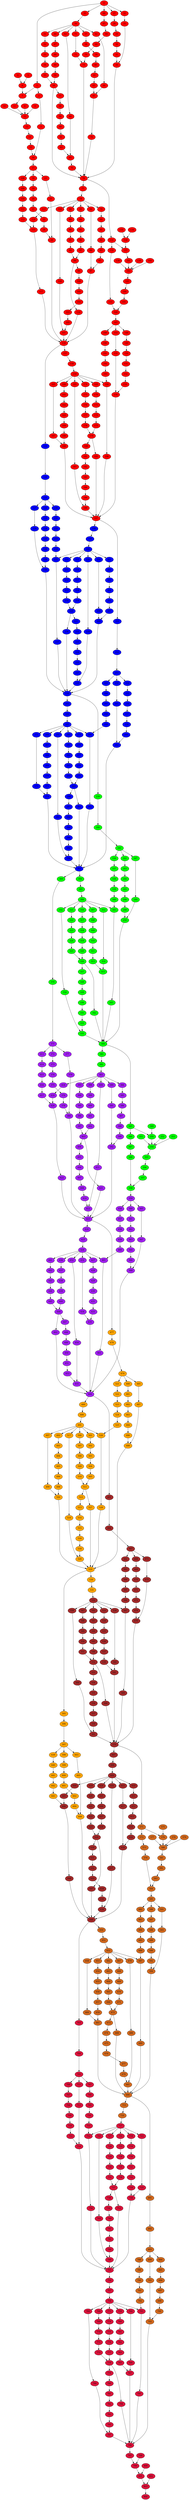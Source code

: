 digraph G {
0 [style=filled, fillcolor=red, weight=24];
1 [style=filled, fillcolor=red, weight=4];
2 [style=filled, fillcolor=red, weight=2];
3 [style=filled, fillcolor=red, weight=6];
4 [style=filled, fillcolor=red, weight=0];
5 [style=filled, fillcolor=red, weight=0];
6 [style=filled, fillcolor=red, weight=0];
7 [style=filled, fillcolor=red, weight=7];
8 [style=filled, fillcolor=red, weight=0];
9 [style=filled, fillcolor=red, weight=0];
10 [style=filled, fillcolor=red, weight=0];
11 [style=filled, fillcolor=red, weight=24];
12 [style=filled, fillcolor=red, weight=7];
13 [style=filled, fillcolor=red, weight=7];
14 [style=filled, fillcolor=red, weight=2];
15 [style=filled, fillcolor=red, weight=6];
16 [style=filled, fillcolor=red, weight=3];
17 [style=filled, fillcolor=red, weight=1];
18 [style=filled, fillcolor=red, weight=1];
19 [style=filled, fillcolor=red, weight=2];
20 [style=filled, fillcolor=red, weight=2];
21 [style=filled, fillcolor=red, weight=2];
22 [style=filled, fillcolor=red, weight=2];
23 [style=filled, fillcolor=red, weight=1];
24 [style=filled, fillcolor=red, weight=1];
25 [style=filled, fillcolor=red, weight=1];
26 [style=filled, fillcolor=red, weight=0];
27 [style=filled, fillcolor=red, weight=4];
28 [style=filled, fillcolor=red, weight=9];
29 [style=filled, fillcolor=red, weight=6];
30 [style=filled, fillcolor=red, weight=4];
31 [style=filled, fillcolor=red, weight=3];
32 [style=filled, fillcolor=red, weight=5];
33 [style=filled, fillcolor=red, weight=6];
34 [style=filled, fillcolor=red, weight=1];
35 [style=filled, fillcolor=red, weight=4];
36 [style=filled, fillcolor=red, weight=24];
37 [style=filled, fillcolor=red, weight=2];
38 [style=filled, fillcolor=red, weight=10];
39 [style=filled, fillcolor=red, weight=3];
40 [style=filled, fillcolor=red, weight=8];
41 [style=filled, fillcolor=red, weight=3];
42 [style=filled, fillcolor=red, weight=3];
43 [style=filled, fillcolor=red, weight=3];
44 [style=filled, fillcolor=red, weight=3];
45 [style=filled, fillcolor=red, weight=0];
46 [style=filled, fillcolor=red, weight=2];
47 [style=filled, fillcolor=red, weight=5];
48 [style=filled, fillcolor=red, weight=3];
49 [style=filled, fillcolor=red, weight=4];
50 [style=filled, fillcolor=red, weight=3];
51 [style=filled, fillcolor=red, weight=2];
52 [style=filled, fillcolor=red, weight=3];
53 [style=filled, fillcolor=red, weight=3];
54 [style=filled, fillcolor=red, weight=1];
55 [style=filled, fillcolor=red, weight=3];
56 [style=filled, fillcolor=red, weight=1];
57 [style=filled, fillcolor=red, weight=0];
58 [style=filled, fillcolor=red, weight=1];
59 [style=filled, fillcolor=red, weight=3];
60 [style=filled, fillcolor=red, weight=1];
61 [style=filled, fillcolor=red, weight=3];
62 [style=filled, fillcolor=red, weight=3];
63 [style=filled, fillcolor=red, weight=3];
64 [style=filled, fillcolor=red, weight=3];
65 [style=filled, fillcolor=red, weight=0];
66 [style=filled, fillcolor=red, weight=4];
67 [style=filled, fillcolor=red, weight=5];
68 [style=filled, fillcolor=red, weight=6];
69 [style=filled, fillcolor=red, weight=1];
70 [style=filled, fillcolor=red, weight=3];
71 [style=filled, fillcolor=red, weight=2];
72 [style=filled, fillcolor=red, weight=6];
73 [style=filled, fillcolor=red, weight=1];
74 [style=filled, fillcolor=red, weight=1];
75 [style=filled, fillcolor=red, weight=1];
76 [style=filled, fillcolor=red, weight=9];
77 [style=filled, fillcolor=red, weight=3];
78 [style=filled, fillcolor=red, weight=29];
79 [style=filled, fillcolor=red, weight=1];
80 [style=filled, fillcolor=red, weight=5];
81 [style=filled, fillcolor=red, weight=2];
82 [style=filled, fillcolor=red, weight=4];
83 [style=filled, fillcolor=red, weight=2];
84 [style=filled, fillcolor=red, weight=1];
85 [style=filled, fillcolor=red, weight=1];
86 [style=filled, fillcolor=red, weight=1];
87 [style=filled, fillcolor=red, weight=0];
88 [style=filled, fillcolor=red, weight=1];
89 [style=filled, fillcolor=red, weight=2];
90 [style=filled, fillcolor=red, weight=2];
91 [style=filled, fillcolor=red, weight=2];
92 [style=filled, fillcolor=red, weight=2];
93 [style=filled, fillcolor=red, weight=1];
94 [style=filled, fillcolor=red, weight=1];
95 [style=filled, fillcolor=red, weight=2];
96 [style=filled, fillcolor=red, weight=0];
97 [style=filled, fillcolor=red, weight=2];
98 [style=filled, fillcolor=red, weight=0];
99 [style=filled, fillcolor=red, weight=0];
100 [style=filled, fillcolor=red, weight=0];
101 [style=filled, fillcolor=red, weight=2];
102 [style=filled, fillcolor=red, weight=0];
103 [style=filled, fillcolor=red, weight=2];
104 [style=filled, fillcolor=red, weight=1];
105 [style=filled, fillcolor=red, weight=1];
106 [style=filled, fillcolor=red, weight=1];
107 [style=filled, fillcolor=red, weight=0];
108 [style=filled, fillcolor=red, weight=1];
109 [style=filled, fillcolor=red, weight=1];
110 [style=filled, fillcolor=red, weight=2];
111 [style=filled, fillcolor=red, weight=0];
112 [style=filled, fillcolor=red, weight=2];
113 [style=filled, fillcolor=red, weight=1];
114 [style=filled, fillcolor=red, weight=4];
115 [style=filled, fillcolor=red, weight=0];
116 [style=filled, fillcolor=red, weight=1];
117 [style=filled, fillcolor=red, weight=1];
118 [style=filled, fillcolor=red, weight=2];
119 [style=filled, fillcolor=blue, weight=1];
120 [style=filled, fillcolor=blue, weight=3];
121 [style=filled, fillcolor=blue, weight=31];
122 [style=filled, fillcolor=blue, weight=0];
123 [style=filled, fillcolor=blue, weight=4];
124 [style=filled, fillcolor=blue, weight=11];
125 [style=filled, fillcolor=blue, weight=4];
126 [style=filled, fillcolor=blue, weight=11];
127 [style=filled, fillcolor=blue, weight=2];
128 [style=filled, fillcolor=blue, weight=3];
129 [style=filled, fillcolor=blue, weight=2];
130 [style=filled, fillcolor=blue, weight=1];
131 [style=filled, fillcolor=red, weight=3];
132 [style=filled, fillcolor=red, weight=1];
133 [style=filled, fillcolor=red, weight=7];
134 [style=filled, fillcolor=red, weight=0];
135 [style=filled, fillcolor=red, weight=0];
136 [style=filled, fillcolor=red, weight=0];
137 [style=filled, fillcolor=red, weight=5];
138 [style=filled, fillcolor=red, weight=0];
139 [style=filled, fillcolor=red, weight=0];
140 [style=filled, fillcolor=red, weight=0];
141 [style=filled, fillcolor=red, weight=18];
142 [style=filled, fillcolor=red, weight=5];
143 [style=filled, fillcolor=red, weight=6];
144 [style=filled, fillcolor=red, weight=1];
145 [style=filled, fillcolor=red, weight=7];
146 [style=filled, fillcolor=red, weight=0];
147 [style=filled, fillcolor=red, weight=0];
148 [style=filled, fillcolor=red, weight=0];
149 [style=filled, fillcolor=red, weight=4];
150 [style=filled, fillcolor=red, weight=11];
151 [style=filled, fillcolor=red, weight=4];
152 [style=filled, fillcolor=red, weight=11];
153 [style=filled, fillcolor=red, weight=2];
154 [style=filled, fillcolor=red, weight=3];
155 [style=filled, fillcolor=red, weight=2];
156 [style=filled, fillcolor=red, weight=0];
157 [style=filled, fillcolor=red, weight=1];
158 [style=filled, fillcolor=red, weight=3];
159 [style=filled, fillcolor=red, weight=31];
160 [style=filled, fillcolor=red, weight=0];
161 [style=filled, fillcolor=red, weight=8];
162 [style=filled, fillcolor=red, weight=11];
163 [style=filled, fillcolor=red, weight=8];
164 [style=filled, fillcolor=red, weight=11];
165 [style=filled, fillcolor=red, weight=2];
166 [style=filled, fillcolor=red, weight=3];
167 [style=filled, fillcolor=red, weight=2];
168 [style=filled, fillcolor=red, weight=0];
169 [style=filled, fillcolor=red, weight=0];
170 [style=filled, fillcolor=red, weight=4];
171 [style=filled, fillcolor=red, weight=11];
172 [style=filled, fillcolor=red, weight=4];
173 [style=filled, fillcolor=red, weight=11];
174 [style=filled, fillcolor=red, weight=0];
175 [style=filled, fillcolor=red, weight=1];
176 [style=filled, fillcolor=red, weight=11];
177 [style=filled, fillcolor=red, weight=1];
178 [style=filled, fillcolor=red, weight=11];
179 [style=filled, fillcolor=red, weight=1];
180 [style=filled, fillcolor=red, weight=0];
181 [style=filled, fillcolor=red, weight=1];
182 [style=filled, fillcolor=red, weight=11];
183 [style=filled, fillcolor=red, weight=1];
184 [style=filled, fillcolor=red, weight=11];
185 [style=filled, fillcolor=red, weight=2];
186 [style=filled, fillcolor=red, weight=3];
187 [style=filled, fillcolor=red, weight=2];
188 [style=filled, fillcolor=red, weight=1];
189 [style=filled, fillcolor=red, weight=0];
190 [style=filled, fillcolor=red, weight=1];
191 [style=filled, fillcolor=red, weight=11];
192 [style=filled, fillcolor=red, weight=1];
193 [style=filled, fillcolor=red, weight=11];
194 [style=filled, fillcolor=red, weight=1];
195 [style=filled, fillcolor=red, weight=3];
196 [style=filled, fillcolor=red, weight=3];
197 [style=filled, fillcolor=red, weight=4];
198 [style=filled, fillcolor=blue, weight=3];
199 [style=filled, fillcolor=blue, weight=6];
200 [style=filled, fillcolor=blue, weight=61];
201 [style=filled, fillcolor=blue, weight=0];
202 [style=filled, fillcolor=blue, weight=8];
203 [style=filled, fillcolor=blue, weight=11];
204 [style=filled, fillcolor=blue, weight=8];
205 [style=filled, fillcolor=blue, weight=11];
206 [style=filled, fillcolor=blue, weight=2];
207 [style=filled, fillcolor=blue, weight=3];
208 [style=filled, fillcolor=blue, weight=2];
209 [style=filled, fillcolor=blue, weight=1];
210 [style=filled, fillcolor=blue, weight=0];
211 [style=filled, fillcolor=blue, weight=4];
212 [style=filled, fillcolor=blue, weight=11];
213 [style=filled, fillcolor=blue, weight=4];
214 [style=filled, fillcolor=blue, weight=11];
215 [style=filled, fillcolor=blue, weight=0];
216 [style=filled, fillcolor=blue, weight=1];
217 [style=filled, fillcolor=blue, weight=11];
218 [style=filled, fillcolor=blue, weight=1];
219 [style=filled, fillcolor=blue, weight=11];
220 [style=filled, fillcolor=blue, weight=1];
221 [style=filled, fillcolor=blue, weight=0];
222 [style=filled, fillcolor=blue, weight=1];
223 [style=filled, fillcolor=blue, weight=11];
224 [style=filled, fillcolor=blue, weight=1];
225 [style=filled, fillcolor=blue, weight=11];
226 [style=filled, fillcolor=blue, weight=2];
227 [style=filled, fillcolor=blue, weight=3];
228 [style=filled, fillcolor=blue, weight=2];
229 [style=filled, fillcolor=blue, weight=1];
230 [style=filled, fillcolor=blue, weight=0];
231 [style=filled, fillcolor=blue, weight=1];
232 [style=filled, fillcolor=blue, weight=11];
233 [style=filled, fillcolor=blue, weight=1];
234 [style=filled, fillcolor=blue, weight=11];
235 [style=filled, fillcolor=blue, weight=1];
236 [style=filled, fillcolor=blue, weight=3];
237 [style=filled, fillcolor=blue, weight=3];
238 [style=filled, fillcolor=blue, weight=4];
239 [style=filled, fillcolor=green, weight=3];
240 [style=filled, fillcolor=green, weight=6];
241 [style=filled, fillcolor=green, weight=61];
242 [style=filled, fillcolor=green, weight=0];
243 [style=filled, fillcolor=green, weight=4];
244 [style=filled, fillcolor=green, weight=11];
245 [style=filled, fillcolor=green, weight=4];
246 [style=filled, fillcolor=green, weight=11];
247 [style=filled, fillcolor=green, weight=2];
248 [style=filled, fillcolor=green, weight=3];
249 [style=filled, fillcolor=green, weight=2];
250 [style=filled, fillcolor=green, weight=1];
251 [style=filled, fillcolor=blue, weight=3];
252 [style=filled, fillcolor=blue, weight=6];
253 [style=filled, fillcolor=blue, weight=61];
254 [style=filled, fillcolor=blue, weight=0];
255 [style=filled, fillcolor=blue, weight=4];
256 [style=filled, fillcolor=blue, weight=11];
257 [style=filled, fillcolor=blue, weight=4];
258 [style=filled, fillcolor=blue, weight=11];
259 [style=filled, fillcolor=blue, weight=2];
260 [style=filled, fillcolor=blue, weight=3];
261 [style=filled, fillcolor=blue, weight=3];
262 [style=filled, fillcolor=blue, weight=1];
263 [style=filled, fillcolor=blue, weight=3];
264 [style=filled, fillcolor=blue, weight=6];
265 [style=filled, fillcolor=blue, weight=61];
266 [style=filled, fillcolor=blue, weight=0];
267 [style=filled, fillcolor=blue, weight=8];
268 [style=filled, fillcolor=blue, weight=11];
269 [style=filled, fillcolor=blue, weight=8];
270 [style=filled, fillcolor=blue, weight=11];
271 [style=filled, fillcolor=blue, weight=2];
272 [style=filled, fillcolor=blue, weight=3];
273 [style=filled, fillcolor=blue, weight=2];
274 [style=filled, fillcolor=blue, weight=1];
275 [style=filled, fillcolor=blue, weight=0];
276 [style=filled, fillcolor=blue, weight=4];
277 [style=filled, fillcolor=blue, weight=11];
278 [style=filled, fillcolor=blue, weight=4];
279 [style=filled, fillcolor=blue, weight=11];
280 [style=filled, fillcolor=blue, weight=0];
281 [style=filled, fillcolor=blue, weight=1];
282 [style=filled, fillcolor=blue, weight=11];
283 [style=filled, fillcolor=blue, weight=1];
284 [style=filled, fillcolor=blue, weight=11];
285 [style=filled, fillcolor=blue, weight=1];
286 [style=filled, fillcolor=blue, weight=0];
287 [style=filled, fillcolor=blue, weight=1];
288 [style=filled, fillcolor=blue, weight=11];
289 [style=filled, fillcolor=blue, weight=1];
290 [style=filled, fillcolor=blue, weight=11];
291 [style=filled, fillcolor=blue, weight=2];
292 [style=filled, fillcolor=blue, weight=3];
293 [style=filled, fillcolor=blue, weight=3];
294 [style=filled, fillcolor=blue, weight=1];
295 [style=filled, fillcolor=blue, weight=0];
296 [style=filled, fillcolor=blue, weight=1];
297 [style=filled, fillcolor=blue, weight=11];
298 [style=filled, fillcolor=blue, weight=1];
299 [style=filled, fillcolor=blue, weight=11];
300 [style=filled, fillcolor=blue, weight=1];
301 [style=filled, fillcolor=blue, weight=3];
302 [style=filled, fillcolor=blue, weight=3];
303 [style=filled, fillcolor=blue, weight=4];
304 [style=filled, fillcolor=green, weight=3];
305 [style=filled, fillcolor=green, weight=6];
306 [style=filled, fillcolor=green, weight=61];
307 [style=filled, fillcolor=green, weight=0];
308 [style=filled, fillcolor=green, weight=9];
309 [style=filled, fillcolor=green, weight=11];
310 [style=filled, fillcolor=green, weight=8];
311 [style=filled, fillcolor=green, weight=11];
312 [style=filled, fillcolor=green, weight=2];
313 [style=filled, fillcolor=green, weight=3];
314 [style=filled, fillcolor=green, weight=2];
315 [style=filled, fillcolor=green, weight=1];
316 [style=filled, fillcolor=green, weight=0];
317 [style=filled, fillcolor=green, weight=4];
318 [style=filled, fillcolor=green, weight=11];
319 [style=filled, fillcolor=green, weight=4];
320 [style=filled, fillcolor=green, weight=11];
321 [style=filled, fillcolor=green, weight=0];
322 [style=filled, fillcolor=green, weight=1];
323 [style=filled, fillcolor=green, weight=11];
324 [style=filled, fillcolor=green, weight=1];
325 [style=filled, fillcolor=green, weight=11];
326 [style=filled, fillcolor=green, weight=1];
327 [style=filled, fillcolor=green, weight=0];
328 [style=filled, fillcolor=green, weight=1];
329 [style=filled, fillcolor=green, weight=11];
330 [style=filled, fillcolor=green, weight=1];
331 [style=filled, fillcolor=green, weight=11];
332 [style=filled, fillcolor=green, weight=2];
333 [style=filled, fillcolor=green, weight=3];
334 [style=filled, fillcolor=green, weight=2];
335 [style=filled, fillcolor=green, weight=1];
336 [style=filled, fillcolor=green, weight=0];
337 [style=filled, fillcolor=green, weight=1];
338 [style=filled, fillcolor=green, weight=11];
339 [style=filled, fillcolor=green, weight=1];
340 [style=filled, fillcolor=green, weight=11];
341 [style=filled, fillcolor=green, weight=1];
342 [style=filled, fillcolor=green, weight=3];
343 [style=filled, fillcolor=green, weight=3];
344 [style=filled, fillcolor=green, weight=4];
345 [style=filled, fillcolor=green, weight=3];
346 [style=filled, fillcolor=green, weight=6];
347 [style=filled, fillcolor=green, weight=3];
348 [style=filled, fillcolor=green, weight=17];
349 [style=filled, fillcolor=green, weight=0];
350 [style=filled, fillcolor=green, weight=4];
351 [style=filled, fillcolor=green, weight=0];
352 [style=filled, fillcolor=green, weight=0];
353 [style=filled, fillcolor=green, weight=0];
354 [style=filled, fillcolor=green, weight=4];
355 [style=filled, fillcolor=green, weight=6];
356 [style=filled, fillcolor=green, weight=3];
357 [style=filled, fillcolor=green, weight=17];
358 [style=filled, fillcolor=green, weight=0];
359 [style=filled, fillcolor=purple, weight=0];
360 [style=filled, fillcolor=purple, weight=0];
361 [style=filled, fillcolor=purple, weight=2];
362 [style=filled, fillcolor=purple, weight=12];
363 [style=filled, fillcolor=purple, weight=2];
364 [style=filled, fillcolor=purple, weight=12];
365 [style=filled, fillcolor=purple, weight=1];
366 [style=filled, fillcolor=purple, weight=1];
367 [style=filled, fillcolor=purple, weight=1];
368 [style=filled, fillcolor=purple, weight=0];
369 [style=filled, fillcolor=green, weight=3];
370 [style=filled, fillcolor=green, weight=6];
371 [style=filled, fillcolor=purple, weight=130];
372 [style=filled, fillcolor=purple, weight=1];
373 [style=filled, fillcolor=purple, weight=3];
374 [style=filled, fillcolor=purple, weight=12];
375 [style=filled, fillcolor=purple, weight=2];
376 [style=filled, fillcolor=purple, weight=12];
377 [style=filled, fillcolor=purple, weight=2];
378 [style=filled, fillcolor=purple, weight=1];
379 [style=filled, fillcolor=purple, weight=1];
380 [style=filled, fillcolor=purple, weight=0];
381 [style=filled, fillcolor=green, weight=3];
382 [style=filled, fillcolor=green, weight=6];
383 [style=filled, fillcolor=purple, weight=131];
384 [style=filled, fillcolor=purple, weight=1];
385 [style=filled, fillcolor=purple, weight=5];
386 [style=filled, fillcolor=purple, weight=12];
387 [style=filled, fillcolor=purple, weight=5];
388 [style=filled, fillcolor=purple, weight=12];
389 [style=filled, fillcolor=purple, weight=2];
390 [style=filled, fillcolor=purple, weight=1];
391 [style=filled, fillcolor=purple, weight=1];
392 [style=filled, fillcolor=purple, weight=0];
393 [style=filled, fillcolor=purple, weight=1];
394 [style=filled, fillcolor=purple, weight=3];
395 [style=filled, fillcolor=purple, weight=12];
396 [style=filled, fillcolor=purple, weight=2];
397 [style=filled, fillcolor=purple, weight=12];
398 [style=filled, fillcolor=purple, weight=1];
399 [style=filled, fillcolor=purple, weight=1];
400 [style=filled, fillcolor=purple, weight=12];
401 [style=filled, fillcolor=purple, weight=0];
402 [style=filled, fillcolor=purple, weight=12];
403 [style=filled, fillcolor=purple, weight=0];
404 [style=filled, fillcolor=purple, weight=0];
405 [style=filled, fillcolor=purple, weight=0];
406 [style=filled, fillcolor=purple, weight=12];
407 [style=filled, fillcolor=purple, weight=0];
408 [style=filled, fillcolor=purple, weight=12];
409 [style=filled, fillcolor=purple, weight=2];
410 [style=filled, fillcolor=purple, weight=1];
411 [style=filled, fillcolor=purple, weight=1];
412 [style=filled, fillcolor=purple, weight=0];
413 [style=filled, fillcolor=purple, weight=1];
414 [style=filled, fillcolor=purple, weight=1];
415 [style=filled, fillcolor=purple, weight=12];
416 [style=filled, fillcolor=purple, weight=0];
417 [style=filled, fillcolor=purple, weight=12];
418 [style=filled, fillcolor=purple, weight=1];
419 [style=filled, fillcolor=purple, weight=14];
420 [style=filled, fillcolor=purple, weight=0];
421 [style=filled, fillcolor=purple, weight=1];
422 [style=filled, fillcolor=purple, weight=1];
423 [style=filled, fillcolor=purple, weight=2];
424 [style=filled, fillcolor=purple, weight=1];
425 [style=filled, fillcolor=purple, weight=3];
426 [style=filled, fillcolor=purple, weight=78];
427 [style=filled, fillcolor=purple, weight=0];
428 [style=filled, fillcolor=purple, weight=5];
429 [style=filled, fillcolor=purple, weight=12];
430 [style=filled, fillcolor=purple, weight=5];
431 [style=filled, fillcolor=purple, weight=12];
432 [style=filled, fillcolor=purple, weight=1];
433 [style=filled, fillcolor=purple, weight=1];
434 [style=filled, fillcolor=purple, weight=1];
435 [style=filled, fillcolor=purple, weight=0];
436 [style=filled, fillcolor=purple, weight=0];
437 [style=filled, fillcolor=purple, weight=2];
438 [style=filled, fillcolor=purple, weight=12];
439 [style=filled, fillcolor=purple, weight=2];
440 [style=filled, fillcolor=purple, weight=12];
441 [style=filled, fillcolor=purple, weight=0];
442 [style=filled, fillcolor=purple, weight=0];
443 [style=filled, fillcolor=purple, weight=12];
444 [style=filled, fillcolor=purple, weight=0];
445 [style=filled, fillcolor=purple, weight=12];
446 [style=filled, fillcolor=purple, weight=0];
447 [style=filled, fillcolor=purple, weight=0];
448 [style=filled, fillcolor=purple, weight=0];
449 [style=filled, fillcolor=purple, weight=12];
450 [style=filled, fillcolor=purple, weight=0];
451 [style=filled, fillcolor=purple, weight=12];
452 [style=filled, fillcolor=purple, weight=1];
453 [style=filled, fillcolor=purple, weight=1];
454 [style=filled, fillcolor=purple, weight=1];
455 [style=filled, fillcolor=purple, weight=0];
456 [style=filled, fillcolor=purple, weight=0];
457 [style=filled, fillcolor=purple, weight=0];
458 [style=filled, fillcolor=purple, weight=12];
459 [style=filled, fillcolor=purple, weight=0];
460 [style=filled, fillcolor=purple, weight=12];
461 [style=filled, fillcolor=purple, weight=0];
462 [style=filled, fillcolor=purple, weight=1];
463 [style=filled, fillcolor=purple, weight=1];
464 [style=filled, fillcolor=purple, weight=2];
465 [style=filled, fillcolor=brown, weight=1];
466 [style=filled, fillcolor=brown, weight=3];
467 [style=filled, fillcolor=brown, weight=78];
468 [style=filled, fillcolor=brown, weight=0];
469 [style=filled, fillcolor=brown, weight=2];
470 [style=filled, fillcolor=brown, weight=12];
471 [style=filled, fillcolor=brown, weight=2];
472 [style=filled, fillcolor=brown, weight=12];
473 [style=filled, fillcolor=brown, weight=1];
474 [style=filled, fillcolor=brown, weight=1];
475 [style=filled, fillcolor=brown, weight=1];
476 [style=filled, fillcolor=brown, weight=0];
477 [style=filled, fillcolor=orange, weight=1];
478 [style=filled, fillcolor=orange, weight=3];
479 [style=filled, fillcolor=orange, weight=78];
480 [style=filled, fillcolor=orange, weight=0];
481 [style=filled, fillcolor=orange, weight=2];
482 [style=filled, fillcolor=orange, weight=12];
483 [style=filled, fillcolor=orange, weight=2];
484 [style=filled, fillcolor=orange, weight=12];
485 [style=filled, fillcolor=orange, weight=1];
486 [style=filled, fillcolor=orange, weight=1];
487 [style=filled, fillcolor=orange, weight=1];
488 [style=filled, fillcolor=orange, weight=0];
489 [style=filled, fillcolor=orange, weight=1];
490 [style=filled, fillcolor=orange, weight=3];
491 [style=filled, fillcolor=orange, weight=78];
492 [style=filled, fillcolor=orange, weight=0];
493 [style=filled, fillcolor=orange, weight=5];
494 [style=filled, fillcolor=orange, weight=12];
495 [style=filled, fillcolor=orange, weight=5];
496 [style=filled, fillcolor=orange, weight=12];
497 [style=filled, fillcolor=orange, weight=1];
498 [style=filled, fillcolor=orange, weight=1];
499 [style=filled, fillcolor=orange, weight=1];
500 [style=filled, fillcolor=orange, weight=0];
501 [style=filled, fillcolor=orange, weight=0];
502 [style=filled, fillcolor=orange, weight=2];
503 [style=filled, fillcolor=orange, weight=12];
504 [style=filled, fillcolor=orange, weight=2];
505 [style=filled, fillcolor=orange, weight=12];
506 [style=filled, fillcolor=orange, weight=0];
507 [style=filled, fillcolor=orange, weight=0];
508 [style=filled, fillcolor=orange, weight=12];
509 [style=filled, fillcolor=orange, weight=0];
510 [style=filled, fillcolor=orange, weight=12];
511 [style=filled, fillcolor=orange, weight=0];
512 [style=filled, fillcolor=orange, weight=0];
513 [style=filled, fillcolor=orange, weight=0];
514 [style=filled, fillcolor=orange, weight=12];
515 [style=filled, fillcolor=orange, weight=0];
516 [style=filled, fillcolor=orange, weight=12];
517 [style=filled, fillcolor=orange, weight=1];
518 [style=filled, fillcolor=orange, weight=1];
519 [style=filled, fillcolor=orange, weight=1];
520 [style=filled, fillcolor=orange, weight=0];
521 [style=filled, fillcolor=orange, weight=0];
522 [style=filled, fillcolor=orange, weight=0];
523 [style=filled, fillcolor=orange, weight=12];
524 [style=filled, fillcolor=orange, weight=0];
525 [style=filled, fillcolor=orange, weight=12];
526 [style=filled, fillcolor=orange, weight=0];
527 [style=filled, fillcolor=orange, weight=1];
528 [style=filled, fillcolor=orange, weight=1];
529 [style=filled, fillcolor=orange, weight=2];
530 [style=filled, fillcolor=orange, weight=1];
531 [style=filled, fillcolor=orange, weight=3];
532 [style=filled, fillcolor=brown, weight=78];
533 [style=filled, fillcolor=brown, weight=0];
534 [style=filled, fillcolor=brown, weight=5];
535 [style=filled, fillcolor=brown, weight=12];
536 [style=filled, fillcolor=brown, weight=5];
537 [style=filled, fillcolor=brown, weight=12];
538 [style=filled, fillcolor=brown, weight=1];
539 [style=filled, fillcolor=brown, weight=1];
540 [style=filled, fillcolor=brown, weight=1];
541 [style=filled, fillcolor=brown, weight=0];
542 [style=filled, fillcolor=brown, weight=0];
543 [style=filled, fillcolor=brown, weight=2];
544 [style=filled, fillcolor=brown, weight=12];
545 [style=filled, fillcolor=brown, weight=2];
546 [style=filled, fillcolor=brown, weight=12];
547 [style=filled, fillcolor=brown, weight=0];
548 [style=filled, fillcolor=brown, weight=0];
549 [style=filled, fillcolor=brown, weight=12];
550 [style=filled, fillcolor=brown, weight=0];
551 [style=filled, fillcolor=brown, weight=12];
552 [style=filled, fillcolor=brown, weight=0];
553 [style=filled, fillcolor=brown, weight=0];
554 [style=filled, fillcolor=brown, weight=0];
555 [style=filled, fillcolor=brown, weight=12];
556 [style=filled, fillcolor=brown, weight=0];
557 [style=filled, fillcolor=brown, weight=12];
558 [style=filled, fillcolor=brown, weight=1];
559 [style=filled, fillcolor=brown, weight=1];
560 [style=filled, fillcolor=brown, weight=1];
561 [style=filled, fillcolor=brown, weight=0];
562 [style=filled, fillcolor=brown, weight=0];
563 [style=filled, fillcolor=brown, weight=0];
564 [style=filled, fillcolor=brown, weight=12];
565 [style=filled, fillcolor=brown, weight=0];
566 [style=filled, fillcolor=brown, weight=12];
567 [style=filled, fillcolor=brown, weight=0];
568 [style=filled, fillcolor=brown, weight=1];
569 [style=filled, fillcolor=brown, weight=1];
570 [style=filled, fillcolor=brown, weight=2];
571 [style=filled, fillcolor=chocolate, weight=1];
572 [style=filled, fillcolor=chocolate, weight=3];
573 [style=filled, fillcolor=chocolate, weight=1];
574 [style=filled, fillcolor=chocolate, weight=22];
575 [style=filled, fillcolor=chocolate, weight=0];
576 [style=filled, fillcolor=chocolate, weight=2];
577 [style=filled, fillcolor=chocolate, weight=0];
578 [style=filled, fillcolor=chocolate, weight=0];
579 [style=filled, fillcolor=chocolate, weight=0];
580 [style=filled, fillcolor=chocolate, weight=2];
581 [style=filled, fillcolor=chocolate, weight=3];
582 [style=filled, fillcolor=chocolate, weight=1];
583 [style=filled, fillcolor=chocolate, weight=22];
584 [style=filled, fillcolor=chocolate, weight=0];
585 [style=filled, fillcolor=chocolate, weight=0];
586 [style=filled, fillcolor=chocolate, weight=0];
587 [style=filled, fillcolor=chocolate, weight=1];
588 [style=filled, fillcolor=chocolate, weight=17];
589 [style=filled, fillcolor=chocolate, weight=1];
590 [style=filled, fillcolor=chocolate, weight=17];
591 [style=filled, fillcolor=chocolate, weight=0];
592 [style=filled, fillcolor=chocolate, weight=0];
593 [style=filled, fillcolor=chocolate, weight=0];
594 [style=filled, fillcolor=chocolate, weight=0];
595 [style=filled, fillcolor=orange, weight=1];
596 [style=filled, fillcolor=orange, weight=3];
597 [style=filled, fillcolor=orange, weight=155];
598 [style=filled, fillcolor=orange, weight=0];
599 [style=filled, fillcolor=orange, weight=2];
600 [style=filled, fillcolor=orange, weight=17];
601 [style=filled, fillcolor=orange, weight=1];
602 [style=filled, fillcolor=orange, weight=17];
603 [style=filled, fillcolor=orange, weight=1];
604 [style=filled, fillcolor=orange, weight=0];
605 [style=filled, fillcolor=orange, weight=0];
606 [style=filled, fillcolor=orange, weight=0];
607 [style=filled, fillcolor=brown, weight=1];
608 [style=filled, fillcolor=brown, weight=3];
609 [style=filled, fillcolor=brown, weight=154];
610 [style=filled, fillcolor=brown, weight=0];
611 [style=filled, fillcolor=brown, weight=4];
612 [style=filled, fillcolor=brown, weight=17];
613 [style=filled, fillcolor=brown, weight=2];
614 [style=filled, fillcolor=brown, weight=17];
615 [style=filled, fillcolor=brown, weight=1];
616 [style=filled, fillcolor=brown, weight=0];
617 [style=filled, fillcolor=brown, weight=0];
618 [style=filled, fillcolor=brown, weight=0];
619 [style=filled, fillcolor=brown, weight=0];
620 [style=filled, fillcolor=brown, weight=2];
621 [style=filled, fillcolor=brown, weight=17];
622 [style=filled, fillcolor=brown, weight=1];
623 [style=filled, fillcolor=brown, weight=17];
624 [style=filled, fillcolor=brown, weight=0];
625 [style=filled, fillcolor=brown, weight=1];
626 [style=filled, fillcolor=brown, weight=18];
627 [style=filled, fillcolor=brown, weight=0];
628 [style=filled, fillcolor=brown, weight=17];
629 [style=filled, fillcolor=brown, weight=0];
630 [style=filled, fillcolor=brown, weight=0];
631 [style=filled, fillcolor=brown, weight=0];
632 [style=filled, fillcolor=brown, weight=17];
633 [style=filled, fillcolor=brown, weight=0];
634 [style=filled, fillcolor=brown, weight=17];
635 [style=filled, fillcolor=brown, weight=1];
636 [style=filled, fillcolor=brown, weight=0];
637 [style=filled, fillcolor=brown, weight=0];
638 [style=filled, fillcolor=brown, weight=0];
639 [style=filled, fillcolor=orange, weight=0];
640 [style=filled, fillcolor=orange, weight=1];
641 [style=filled, fillcolor=orange, weight=17];
642 [style=filled, fillcolor=orange, weight=0];
643 [style=filled, fillcolor=orange, weight=17];
644 [style=filled, fillcolor=brown, weight=0];
645 [style=filled, fillcolor=brown, weight=18];
646 [style=filled, fillcolor=brown, weight=0];
647 [style=filled, fillcolor=brown, weight=0];
648 [style=filled, fillcolor=brown, weight=0];
649 [style=filled, fillcolor=brown, weight=1];
650 [style=filled, fillcolor=chocolate, weight=1];
651 [style=filled, fillcolor=chocolate, weight=1];
652 [style=filled, fillcolor=chocolate, weight=95];
653 [style=filled, fillcolor=chocolate, weight=0];
654 [style=filled, fillcolor=chocolate, weight=3];
655 [style=filled, fillcolor=chocolate, weight=17];
656 [style=filled, fillcolor=chocolate, weight=2];
657 [style=filled, fillcolor=chocolate, weight=17];
658 [style=filled, fillcolor=chocolate, weight=0];
659 [style=filled, fillcolor=chocolate, weight=0];
660 [style=filled, fillcolor=chocolate, weight=0];
661 [style=filled, fillcolor=chocolate, weight=0];
662 [style=filled, fillcolor=chocolate, weight=0];
663 [style=filled, fillcolor=chocolate, weight=1];
664 [style=filled, fillcolor=chocolate, weight=17];
665 [style=filled, fillcolor=chocolate, weight=1];
666 [style=filled, fillcolor=chocolate, weight=17];
667 [style=filled, fillcolor=chocolate, weight=0];
668 [style=filled, fillcolor=chocolate, weight=0];
669 [style=filled, fillcolor=chocolate, weight=17];
670 [style=filled, fillcolor=chocolate, weight=0];
671 [style=filled, fillcolor=chocolate, weight=17];
672 [style=filled, fillcolor=chocolate, weight=0];
673 [style=filled, fillcolor=chocolate, weight=0];
674 [style=filled, fillcolor=chocolate, weight=0];
675 [style=filled, fillcolor=chocolate, weight=17];
676 [style=filled, fillcolor=chocolate, weight=0];
677 [style=filled, fillcolor=chocolate, weight=17];
678 [style=filled, fillcolor=chocolate, weight=0];
679 [style=filled, fillcolor=chocolate, weight=0];
680 [style=filled, fillcolor=chocolate, weight=0];
681 [style=filled, fillcolor=chocolate, weight=0];
682 [style=filled, fillcolor=chocolate, weight=0];
683 [style=filled, fillcolor=chocolate, weight=0];
684 [style=filled, fillcolor=chocolate, weight=17];
685 [style=filled, fillcolor=chocolate, weight=0];
686 [style=filled, fillcolor=chocolate, weight=17];
687 [style=filled, fillcolor=chocolate, weight=0];
688 [style=filled, fillcolor=chocolate, weight=0];
689 [style=filled, fillcolor=chocolate, weight=0];
690 [style=filled, fillcolor=chocolate, weight=1];
691 [style=filled, fillcolor=chocolate, weight=1];
692 [style=filled, fillcolor=chocolate, weight=1];
693 [style=filled, fillcolor=chocolate, weight=95];
694 [style=filled, fillcolor=chocolate, weight=0];
695 [style=filled, fillcolor=chocolate, weight=2];
696 [style=filled, fillcolor=chocolate, weight=17];
697 [style=filled, fillcolor=chocolate, weight=1];
698 [style=filled, fillcolor=chocolate, weight=17];
699 [style=filled, fillcolor=chocolate, weight=0];
700 [style=filled, fillcolor=chocolate, weight=0];
701 [style=filled, fillcolor=chocolate, weight=0];
702 [style=filled, fillcolor=chocolate, weight=0];
703 [style=filled, fillcolor=crimson, weight=1];
704 [style=filled, fillcolor=crimson, weight=1];
705 [style=filled, fillcolor=crimson, weight=95];
706 [style=filled, fillcolor=crimson, weight=0];
707 [style=filled, fillcolor=crimson, weight=1];
708 [style=filled, fillcolor=crimson, weight=17];
709 [style=filled, fillcolor=crimson, weight=1];
710 [style=filled, fillcolor=crimson, weight=17];
711 [style=filled, fillcolor=crimson, weight=0];
712 [style=filled, fillcolor=crimson, weight=0];
713 [style=filled, fillcolor=crimson, weight=0];
714 [style=filled, fillcolor=crimson, weight=0];
715 [style=filled, fillcolor=chocolate, weight=0];
716 [style=filled, fillcolor=chocolate, weight=1];
717 [style=filled, fillcolor=crimson, weight=95];
718 [style=filled, fillcolor=crimson, weight=0];
719 [style=filled, fillcolor=crimson, weight=3];
720 [style=filled, fillcolor=crimson, weight=17];
721 [style=filled, fillcolor=crimson, weight=2];
722 [style=filled, fillcolor=crimson, weight=17];
723 [style=filled, fillcolor=crimson, weight=0];
724 [style=filled, fillcolor=crimson, weight=0];
725 [style=filled, fillcolor=crimson, weight=0];
726 [style=filled, fillcolor=crimson, weight=0];
727 [style=filled, fillcolor=crimson, weight=0];
728 [style=filled, fillcolor=crimson, weight=1];
729 [style=filled, fillcolor=crimson, weight=17];
730 [style=filled, fillcolor=crimson, weight=1];
731 [style=filled, fillcolor=crimson, weight=17];
732 [style=filled, fillcolor=crimson, weight=0];
733 [style=filled, fillcolor=crimson, weight=0];
734 [style=filled, fillcolor=crimson, weight=17];
735 [style=filled, fillcolor=crimson, weight=0];
736 [style=filled, fillcolor=crimson, weight=17];
737 [style=filled, fillcolor=crimson, weight=0];
738 [style=filled, fillcolor=crimson, weight=0];
739 [style=filled, fillcolor=crimson, weight=0];
740 [style=filled, fillcolor=crimson, weight=17];
741 [style=filled, fillcolor=crimson, weight=0];
742 [style=filled, fillcolor=crimson, weight=17];
743 [style=filled, fillcolor=crimson, weight=0];
744 [style=filled, fillcolor=crimson, weight=0];
745 [style=filled, fillcolor=crimson, weight=0];
746 [style=filled, fillcolor=crimson, weight=0];
747 [style=filled, fillcolor=crimson, weight=0];
748 [style=filled, fillcolor=crimson, weight=0];
749 [style=filled, fillcolor=crimson, weight=17];
750 [style=filled, fillcolor=crimson, weight=0];
751 [style=filled, fillcolor=crimson, weight=17];
752 [style=filled, fillcolor=crimson, weight=0];
753 [style=filled, fillcolor=crimson, weight=0];
754 [style=filled, fillcolor=crimson, weight=1];
755 [style=filled, fillcolor=crimson, weight=1];
756 [style=filled, fillcolor=crimson, weight=1];
757 [style=filled, fillcolor=crimson, weight=1];
758 [style=filled, fillcolor=crimson, weight=96];
759 [style=filled, fillcolor=crimson, weight=0];
760 [style=filled, fillcolor=crimson, weight=3];
761 [style=filled, fillcolor=crimson, weight=17];
762 [style=filled, fillcolor=crimson, weight=2];
763 [style=filled, fillcolor=crimson, weight=17];
764 [style=filled, fillcolor=crimson, weight=0];
765 [style=filled, fillcolor=crimson, weight=0];
766 [style=filled, fillcolor=crimson, weight=0];
767 [style=filled, fillcolor=crimson, weight=0];
768 [style=filled, fillcolor=crimson, weight=0];
769 [style=filled, fillcolor=crimson, weight=1];
770 [style=filled, fillcolor=crimson, weight=17];
771 [style=filled, fillcolor=crimson, weight=1];
772 [style=filled, fillcolor=crimson, weight=17];
773 [style=filled, fillcolor=crimson, weight=0];
774 [style=filled, fillcolor=crimson, weight=0];
775 [style=filled, fillcolor=crimson, weight=17];
776 [style=filled, fillcolor=crimson, weight=0];
777 [style=filled, fillcolor=crimson, weight=17];
778 [style=filled, fillcolor=crimson, weight=0];
779 [style=filled, fillcolor=crimson, weight=0];
780 [style=filled, fillcolor=crimson, weight=0];
781 [style=filled, fillcolor=crimson, weight=17];
782 [style=filled, fillcolor=crimson, weight=0];
783 [style=filled, fillcolor=crimson, weight=17];
784 [style=filled, fillcolor=crimson, weight=0];
785 [style=filled, fillcolor=crimson, weight=0];
786 [style=filled, fillcolor=crimson, weight=0];
787 [style=filled, fillcolor=crimson, weight=0];
788 [style=filled, fillcolor=chocolate, weight=0];
789 [style=filled, fillcolor=chocolate, weight=0];
790 [style=filled, fillcolor=chocolate, weight=17];
791 [style=filled, fillcolor=chocolate, weight=0];
792 [style=filled, fillcolor=chocolate, weight=17];
793 [style=filled, fillcolor=crimson, weight=0];
794 [style=filled, fillcolor=crimson, weight=0];
795 [style=filled, fillcolor=crimson, weight=0];
796 [style=filled, fillcolor=crimson, weight=1];
797 [style=filled, fillcolor=crimson, weight=1];
798 [style=filled, fillcolor=crimson, weight=0];
799 [style=filled, fillcolor=crimson, weight=4];
800 [style=filled, fillcolor=crimson, weight=0];
801 [style=filled, fillcolor=crimson, weight=24];
802 [style=filled, fillcolor=crimson, weight=0];
803 [style=filled, fillcolor=crimson, weight=0];
804 [style=filled, fillcolor=crimson, weight=0];
0->66 [weight=1];
0->35 [weight=1];
0->32 [weight=1];
0->27 [weight=1];
0->1 [weight=1];
1->7 [weight=1];
1->2 [weight=1];
2->3 [weight=1];
3->16 [weight=1];
4->6 [weight=1];
5->6 [weight=1];
6->7 [weight=1];
7->11 [weight=1];
8->12 [weight=1];
9->12 [weight=1];
10->12 [weight=1];
11->12 [weight=1];
12->13 [weight=1];
13->14 [weight=1];
14->15 [weight=1];
15->16 [weight=1];
16->17 [weight=1];
17->108 [weight=1];
17->23 [weight=1];
17->18 [weight=1];
18->19 [weight=1];
19->20 [weight=1];
20->21 [weight=1];
21->22 [weight=1];
22->24 [weight=1];
23->25 [weight=1];
24->26 [weight=1];
25->26 [weight=1];
26->118 [weight=1];
27->28 [weight=1];
28->29 [weight=1];
29->30 [weight=1];
30->31 [weight=1];
31->34 [weight=1];
32->33 [weight=1];
33->34 [weight=1];
34->76 [weight=1];
35->36 [weight=1];
36->71 [weight=1];
36->62 [weight=1];
36->51 [weight=1];
36->46 [weight=1];
36->42 [weight=1];
36->37 [weight=1];
37->38 [weight=1];
38->39 [weight=1];
39->40 [weight=1];
40->41 [weight=1];
41->43 [weight=1];
42->44 [weight=1];
43->45 [weight=1];
44->45 [weight=1];
45->74 [weight=1];
46->47 [weight=1];
47->48 [weight=1];
48->49 [weight=1];
49->50 [weight=1];
50->56 [weight=1];
51->52 [weight=1];
52->53 [weight=1];
53->54 [weight=1];
54->55 [weight=1];
55->56 [weight=1];
56->76 [weight=1];
56->57 [weight=1];
57->58 [weight=1];
58->59 [weight=1];
59->60 [weight=1];
60->61 [weight=1];
61->63 [weight=1];
62->64 [weight=1];
63->65 [weight=1];
64->65 [weight=1];
65->75 [weight=1];
66->67 [weight=1];
67->68 [weight=1];
68->69 [weight=1];
69->70 [weight=1];
70->73 [weight=1];
71->72 [weight=1];
72->73 [weight=1];
73->76 [weight=1];
74->76 [weight=1];
75->76 [weight=1];
76->131 [weight=1];
76->77 [weight=1];
77->78 [weight=1];
78->113 [weight=1];
78->104 [weight=1];
78->93 [weight=1];
78->88 [weight=1];
78->84 [weight=1];
78->79 [weight=1];
79->80 [weight=1];
80->81 [weight=1];
81->82 [weight=1];
82->83 [weight=1];
83->85 [weight=1];
84->86 [weight=1];
85->87 [weight=1];
86->87 [weight=1];
87->118 [weight=1];
88->89 [weight=1];
89->90 [weight=1];
90->91 [weight=1];
91->92 [weight=1];
92->98 [weight=1];
93->94 [weight=1];
94->95 [weight=1];
95->96 [weight=1];
96->97 [weight=1];
97->98 [weight=1];
98->116 [weight=1];
98->99 [weight=1];
99->100 [weight=1];
100->101 [weight=1];
101->102 [weight=1];
102->103 [weight=1];
103->105 [weight=1];
104->106 [weight=1];
105->107 [weight=1];
106->107 [weight=1];
107->118 [weight=1];
108->109 [weight=1];
109->110 [weight=1];
110->111 [weight=1];
111->112 [weight=1];
112->115 [weight=1];
113->114 [weight=1];
114->115 [weight=1];
115->117 [weight=1];
116->118 [weight=1];
117->118 [weight=1];
118->157 [weight=1];
118->119 [weight=1];
119->120 [weight=1];
120->121 [weight=1];
121->230 [weight=1];
121->127 [weight=1];
121->122 [weight=1];
122->123 [weight=1];
123->124 [weight=1];
124->125 [weight=1];
125->126 [weight=1];
126->128 [weight=1];
127->129 [weight=1];
128->130 [weight=1];
129->130 [weight=1];
130->238 [weight=1];
131->137 [weight=1];
131->132 [weight=1];
132->133 [weight=1];
133->146 [weight=1];
134->136 [weight=1];
135->136 [weight=1];
136->137 [weight=1];
137->141 [weight=1];
138->142 [weight=1];
139->142 [weight=1];
140->142 [weight=1];
141->142 [weight=1];
142->143 [weight=1];
143->144 [weight=1];
144->145 [weight=1];
145->146 [weight=1];
146->147 [weight=1];
147->189 [weight=1];
147->153 [weight=1];
147->148 [weight=1];
148->149 [weight=1];
149->150 [weight=1];
150->151 [weight=1];
151->152 [weight=1];
152->154 [weight=1];
153->155 [weight=1];
154->156 [weight=1];
155->156 [weight=1];
156->197 [weight=1];
157->158 [weight=1];
158->159 [weight=1];
159->194 [weight=1];
159->185 [weight=1];
159->174 [weight=1];
159->169 [weight=1];
159->165 [weight=1];
159->160 [weight=1];
160->161 [weight=1];
161->162 [weight=1];
162->163 [weight=1];
163->164 [weight=1];
164->166 [weight=1];
165->167 [weight=1];
166->168 [weight=1];
167->168 [weight=1];
168->197 [weight=1];
169->170 [weight=1];
170->171 [weight=1];
171->172 [weight=1];
172->173 [weight=1];
173->179 [weight=1];
174->175 [weight=1];
175->176 [weight=1];
176->177 [weight=1];
177->178 [weight=1];
178->179 [weight=1];
179->195 [weight=1];
179->180 [weight=1];
180->181 [weight=1];
181->182 [weight=1];
182->183 [weight=1];
183->184 [weight=1];
184->186 [weight=1];
185->187 [weight=1];
186->188 [weight=1];
187->188 [weight=1];
188->197 [weight=1];
189->190 [weight=1];
190->191 [weight=1];
191->192 [weight=1];
192->193 [weight=1];
193->194 [weight=1];
194->196 [weight=1];
195->197 [weight=1];
196->197 [weight=1];
197->251 [weight=1];
197->198 [weight=1];
198->199 [weight=1];
199->200 [weight=1];
200->235 [weight=1];
200->226 [weight=1];
200->215 [weight=1];
200->210 [weight=1];
200->206 [weight=1];
200->201 [weight=1];
201->202 [weight=1];
202->203 [weight=1];
203->204 [weight=1];
204->205 [weight=1];
205->207 [weight=1];
206->208 [weight=1];
207->209 [weight=1];
208->209 [weight=1];
209->238 [weight=1];
210->211 [weight=1];
211->212 [weight=1];
212->213 [weight=1];
213->214 [weight=1];
214->220 [weight=1];
215->216 [weight=1];
216->217 [weight=1];
217->218 [weight=1];
218->219 [weight=1];
219->220 [weight=1];
220->236 [weight=1];
220->221 [weight=1];
221->222 [weight=1];
222->223 [weight=1];
223->224 [weight=1];
224->225 [weight=1];
225->227 [weight=1];
226->228 [weight=1];
227->229 [weight=1];
228->229 [weight=1];
229->238 [weight=1];
230->231 [weight=1];
231->232 [weight=1];
232->233 [weight=1];
233->234 [weight=1];
234->235 [weight=1];
235->237 [weight=1];
236->238 [weight=1];
237->238 [weight=1];
238->263 [weight=1];
238->239 [weight=1];
239->240 [weight=1];
240->241 [weight=1];
241->336 [weight=1];
241->247 [weight=1];
241->242 [weight=1];
242->243 [weight=1];
243->244 [weight=1];
244->245 [weight=1];
245->246 [weight=1];
246->248 [weight=1];
247->249 [weight=1];
248->250 [weight=1];
249->250 [weight=1];
250->344 [weight=1];
251->252 [weight=1];
252->253 [weight=1];
253->295 [weight=1];
253->259 [weight=1];
253->254 [weight=1];
254->255 [weight=1];
255->256 [weight=1];
256->257 [weight=1];
257->258 [weight=1];
258->260 [weight=1];
259->261 [weight=1];
260->262 [weight=1];
261->262 [weight=1];
262->303 [weight=1];
263->264 [weight=1];
264->265 [weight=1];
265->300 [weight=1];
265->291 [weight=1];
265->280 [weight=1];
265->275 [weight=1];
265->271 [weight=1];
265->266 [weight=1];
266->267 [weight=1];
267->268 [weight=1];
268->269 [weight=1];
269->270 [weight=1];
270->272 [weight=1];
271->273 [weight=1];
272->274 [weight=1];
273->274 [weight=1];
274->303 [weight=1];
275->276 [weight=1];
276->277 [weight=1];
277->278 [weight=1];
278->279 [weight=1];
279->285 [weight=1];
280->281 [weight=1];
281->282 [weight=1];
282->283 [weight=1];
283->284 [weight=1];
284->285 [weight=1];
285->301 [weight=1];
285->286 [weight=1];
286->287 [weight=1];
287->288 [weight=1];
288->289 [weight=1];
289->290 [weight=1];
290->292 [weight=1];
291->293 [weight=1];
292->294 [weight=1];
293->294 [weight=1];
294->303 [weight=1];
295->296 [weight=1];
296->297 [weight=1];
297->298 [weight=1];
298->299 [weight=1];
299->300 [weight=1];
300->302 [weight=1];
301->303 [weight=1];
302->303 [weight=1];
303->369 [weight=1];
303->304 [weight=1];
304->305 [weight=1];
305->306 [weight=1];
306->341 [weight=1];
306->332 [weight=1];
306->321 [weight=1];
306->316 [weight=1];
306->312 [weight=1];
306->307 [weight=1];
307->308 [weight=1];
308->309 [weight=1];
309->310 [weight=1];
310->311 [weight=1];
311->313 [weight=1];
312->314 [weight=1];
313->315 [weight=1];
314->315 [weight=1];
315->344 [weight=1];
316->317 [weight=1];
317->318 [weight=1];
318->319 [weight=1];
319->320 [weight=1];
320->326 [weight=1];
321->322 [weight=1];
322->323 [weight=1];
323->324 [weight=1];
324->325 [weight=1];
325->326 [weight=1];
326->342 [weight=1];
326->327 [weight=1];
327->328 [weight=1];
328->329 [weight=1];
329->330 [weight=1];
330->331 [weight=1];
331->333 [weight=1];
332->334 [weight=1];
333->335 [weight=1];
334->335 [weight=1];
335->344 [weight=1];
336->337 [weight=1];
337->338 [weight=1];
338->339 [weight=1];
339->340 [weight=1];
340->341 [weight=1];
341->343 [weight=1];
342->344 [weight=1];
343->344 [weight=1];
344->381 [weight=1];
344->345 [weight=1];
345->350 [weight=1];
345->346 [weight=1];
346->347 [weight=1];
347->348 [weight=1];
348->358 [weight=1];
349->350 [weight=1];
350->354 [weight=1];
351->354 [weight=1];
352->354 [weight=1];
353->354 [weight=1];
354->355 [weight=1];
355->356 [weight=1];
356->357 [weight=1];
357->358 [weight=1];
358->359 [weight=1];
359->456 [weight=1];
359->365 [weight=1];
359->360 [weight=1];
360->361 [weight=1];
361->362 [weight=1];
362->363 [weight=1];
363->364 [weight=1];
364->366 [weight=1];
365->367 [weight=1];
366->368 [weight=1];
367->368 [weight=1];
368->464 [weight=1];
369->370 [weight=1];
370->371 [weight=1];
371->413 [weight=1];
371->377 [weight=1];
371->372 [weight=1];
372->373 [weight=1];
373->374 [weight=1];
374->375 [weight=1];
375->376 [weight=1];
376->378 [weight=1];
377->379 [weight=1];
378->380 [weight=1];
379->380 [weight=1];
380->423 [weight=1];
381->382 [weight=1];
382->383 [weight=1];
383->418 [weight=1];
383->409 [weight=1];
383->398 [weight=1];
383->393 [weight=1];
383->389 [weight=1];
383->384 [weight=1];
384->385 [weight=1];
385->386 [weight=1];
386->387 [weight=1];
387->388 [weight=1];
388->390 [weight=1];
389->391 [weight=1];
390->392 [weight=1];
391->392 [weight=1];
392->423 [weight=1];
393->394 [weight=1];
394->395 [weight=1];
395->396 [weight=1];
396->397 [weight=1];
397->403 [weight=1];
398->399 [weight=1];
399->400 [weight=1];
400->401 [weight=1];
401->402 [weight=1];
402->403 [weight=1];
403->421 [weight=1];
403->404 [weight=1];
404->405 [weight=1];
405->406 [weight=1];
406->407 [weight=1];
407->408 [weight=1];
408->410 [weight=1];
409->411 [weight=1];
410->412 [weight=1];
411->412 [weight=1];
412->423 [weight=1];
413->414 [weight=1];
414->415 [weight=1];
415->416 [weight=1];
416->417 [weight=1];
417->420 [weight=1];
418->419 [weight=1];
419->420 [weight=1];
420->422 [weight=1];
421->423 [weight=1];
422->423 [weight=1];
423->477 [weight=1];
423->424 [weight=1];
424->425 [weight=1];
425->426 [weight=1];
426->461 [weight=1];
426->452 [weight=1];
426->441 [weight=1];
426->436 [weight=1];
426->432 [weight=1];
426->427 [weight=1];
427->428 [weight=1];
428->429 [weight=1];
429->430 [weight=1];
430->431 [weight=1];
431->433 [weight=1];
432->434 [weight=1];
433->435 [weight=1];
434->435 [weight=1];
435->464 [weight=1];
436->437 [weight=1];
437->438 [weight=1];
438->439 [weight=1];
439->440 [weight=1];
440->446 [weight=1];
441->442 [weight=1];
442->443 [weight=1];
443->444 [weight=1];
444->445 [weight=1];
445->446 [weight=1];
446->462 [weight=1];
446->447 [weight=1];
447->448 [weight=1];
448->449 [weight=1];
449->450 [weight=1];
450->451 [weight=1];
451->453 [weight=1];
452->454 [weight=1];
453->455 [weight=1];
454->455 [weight=1];
455->464 [weight=1];
456->457 [weight=1];
457->458 [weight=1];
458->459 [weight=1];
459->460 [weight=1];
460->461 [weight=1];
461->463 [weight=1];
462->464 [weight=1];
463->464 [weight=1];
464->489 [weight=1];
464->465 [weight=1];
465->466 [weight=1];
466->467 [weight=1];
467->562 [weight=1];
467->473 [weight=1];
467->468 [weight=1];
468->469 [weight=1];
469->470 [weight=1];
470->471 [weight=1];
471->472 [weight=1];
472->474 [weight=1];
473->475 [weight=1];
474->476 [weight=1];
475->476 [weight=1];
476->570 [weight=1];
477->478 [weight=1];
478->479 [weight=1];
479->521 [weight=1];
479->485 [weight=1];
479->480 [weight=1];
480->481 [weight=1];
481->482 [weight=1];
482->483 [weight=1];
483->484 [weight=1];
484->486 [weight=1];
485->487 [weight=1];
486->488 [weight=1];
487->488 [weight=1];
488->529 [weight=1];
489->490 [weight=1];
490->491 [weight=1];
491->526 [weight=1];
491->517 [weight=1];
491->506 [weight=1];
491->501 [weight=1];
491->497 [weight=1];
491->492 [weight=1];
492->493 [weight=1];
493->494 [weight=1];
494->495 [weight=1];
495->496 [weight=1];
496->498 [weight=1];
497->499 [weight=1];
498->500 [weight=1];
499->500 [weight=1];
500->529 [weight=1];
501->502 [weight=1];
502->503 [weight=1];
503->504 [weight=1];
504->505 [weight=1];
505->511 [weight=1];
506->507 [weight=1];
507->508 [weight=1];
508->509 [weight=1];
509->510 [weight=1];
510->511 [weight=1];
511->527 [weight=1];
511->512 [weight=1];
512->513 [weight=1];
513->514 [weight=1];
514->515 [weight=1];
515->516 [weight=1];
516->518 [weight=1];
517->519 [weight=1];
518->520 [weight=1];
519->520 [weight=1];
520->529 [weight=1];
521->522 [weight=1];
522->523 [weight=1];
523->524 [weight=1];
524->525 [weight=1];
525->526 [weight=1];
526->528 [weight=1];
527->529 [weight=1];
528->529 [weight=1];
529->595 [weight=1];
529->530 [weight=1];
530->531 [weight=1];
531->532 [weight=1];
532->567 [weight=1];
532->558 [weight=1];
532->547 [weight=1];
532->542 [weight=1];
532->538 [weight=1];
532->533 [weight=1];
533->534 [weight=1];
534->535 [weight=1];
535->536 [weight=1];
536->537 [weight=1];
537->539 [weight=1];
538->540 [weight=1];
539->541 [weight=1];
540->541 [weight=1];
541->570 [weight=1];
542->543 [weight=1];
543->544 [weight=1];
544->545 [weight=1];
545->546 [weight=1];
546->552 [weight=1];
547->548 [weight=1];
548->549 [weight=1];
549->550 [weight=1];
550->551 [weight=1];
551->552 [weight=1];
552->568 [weight=1];
552->553 [weight=1];
553->554 [weight=1];
554->555 [weight=1];
555->556 [weight=1];
556->557 [weight=1];
557->559 [weight=1];
558->560 [weight=1];
559->561 [weight=1];
560->561 [weight=1];
561->570 [weight=1];
562->563 [weight=1];
563->564 [weight=1];
564->565 [weight=1];
565->566 [weight=1];
566->567 [weight=1];
567->569 [weight=1];
568->570 [weight=1];
569->570 [weight=1];
570->607 [weight=1];
570->571 [weight=1];
571->576 [weight=1];
571->572 [weight=1];
572->573 [weight=1];
573->574 [weight=1];
574->584 [weight=1];
575->576 [weight=1];
576->580 [weight=1];
577->580 [weight=1];
578->580 [weight=1];
579->580 [weight=1];
580->581 [weight=1];
581->582 [weight=1];
582->583 [weight=1];
583->584 [weight=1];
584->585 [weight=1];
585->682 [weight=1];
585->591 [weight=1];
585->586 [weight=1];
586->587 [weight=1];
587->588 [weight=1];
588->589 [weight=1];
589->590 [weight=1];
590->592 [weight=1];
591->593 [weight=1];
592->594 [weight=1];
593->594 [weight=1];
594->690 [weight=1];
595->596 [weight=1];
596->597 [weight=1];
597->639 [weight=1];
597->603 [weight=1];
597->598 [weight=1];
598->599 [weight=1];
599->600 [weight=1];
600->601 [weight=1];
601->602 [weight=1];
602->604 [weight=1];
603->605 [weight=1];
604->606 [weight=1];
605->606 [weight=1];
606->649 [weight=1];
607->608 [weight=1];
608->609 [weight=1];
609->644 [weight=1];
609->635 [weight=1];
609->624 [weight=1];
609->619 [weight=1];
609->615 [weight=1];
609->610 [weight=1];
610->611 [weight=1];
611->612 [weight=1];
612->613 [weight=1];
613->614 [weight=1];
614->616 [weight=1];
615->617 [weight=1];
616->618 [weight=1];
617->618 [weight=1];
618->649 [weight=1];
619->620 [weight=1];
620->621 [weight=1];
621->622 [weight=1];
622->623 [weight=1];
623->629 [weight=1];
624->625 [weight=1];
625->626 [weight=1];
626->627 [weight=1];
627->628 [weight=1];
628->629 [weight=1];
629->647 [weight=1];
629->630 [weight=1];
630->631 [weight=1];
631->632 [weight=1];
632->633 [weight=1];
633->634 [weight=1];
634->636 [weight=1];
635->637 [weight=1];
636->638 [weight=1];
637->638 [weight=1];
638->649 [weight=1];
639->640 [weight=1];
640->641 [weight=1];
641->642 [weight=1];
642->643 [weight=1];
643->646 [weight=1];
644->645 [weight=1];
645->646 [weight=1];
646->648 [weight=1];
647->649 [weight=1];
648->649 [weight=1];
649->703 [weight=1];
649->650 [weight=1];
650->651 [weight=1];
651->652 [weight=1];
652->687 [weight=1];
652->678 [weight=1];
652->667 [weight=1];
652->662 [weight=1];
652->658 [weight=1];
652->653 [weight=1];
653->654 [weight=1];
654->655 [weight=1];
655->656 [weight=1];
656->657 [weight=1];
657->659 [weight=1];
658->660 [weight=1];
659->661 [weight=1];
660->661 [weight=1];
661->690 [weight=1];
662->663 [weight=1];
663->664 [weight=1];
664->665 [weight=1];
665->666 [weight=1];
666->672 [weight=1];
667->668 [weight=1];
668->669 [weight=1];
669->670 [weight=1];
670->671 [weight=1];
671->672 [weight=1];
672->688 [weight=1];
672->673 [weight=1];
673->674 [weight=1];
674->675 [weight=1];
675->676 [weight=1];
676->677 [weight=1];
677->679 [weight=1];
678->680 [weight=1];
679->681 [weight=1];
680->681 [weight=1];
681->690 [weight=1];
682->683 [weight=1];
683->684 [weight=1];
684->685 [weight=1];
685->686 [weight=1];
686->687 [weight=1];
687->689 [weight=1];
688->690 [weight=1];
689->690 [weight=1];
690->715 [weight=1];
690->691 [weight=1];
691->692 [weight=1];
692->693 [weight=1];
693->788 [weight=1];
693->699 [weight=1];
693->694 [weight=1];
694->695 [weight=1];
695->696 [weight=1];
696->697 [weight=1];
697->698 [weight=1];
698->700 [weight=1];
699->701 [weight=1];
700->702 [weight=1];
701->702 [weight=1];
702->796 [weight=1];
703->704 [weight=1];
704->705 [weight=1];
705->747 [weight=1];
705->711 [weight=1];
705->706 [weight=1];
706->707 [weight=1];
707->708 [weight=1];
708->709 [weight=1];
709->710 [weight=1];
710->712 [weight=1];
711->713 [weight=1];
712->714 [weight=1];
713->714 [weight=1];
714->755 [weight=1];
715->716 [weight=1];
716->717 [weight=1];
717->752 [weight=1];
717->743 [weight=1];
717->732 [weight=1];
717->727 [weight=1];
717->723 [weight=1];
717->718 [weight=1];
718->719 [weight=1];
719->720 [weight=1];
720->721 [weight=1];
721->722 [weight=1];
722->724 [weight=1];
723->725 [weight=1];
724->726 [weight=1];
725->726 [weight=1];
726->755 [weight=1];
727->728 [weight=1];
728->729 [weight=1];
729->730 [weight=1];
730->731 [weight=1];
731->737 [weight=1];
732->733 [weight=1];
733->734 [weight=1];
734->735 [weight=1];
735->736 [weight=1];
736->737 [weight=1];
737->753 [weight=1];
737->738 [weight=1];
738->739 [weight=1];
739->740 [weight=1];
740->741 [weight=1];
741->742 [weight=1];
742->744 [weight=1];
743->745 [weight=1];
744->746 [weight=1];
745->746 [weight=1];
746->755 [weight=1];
747->748 [weight=1];
748->749 [weight=1];
749->750 [weight=1];
750->751 [weight=1];
751->752 [weight=1];
752->754 [weight=1];
753->755 [weight=1];
754->755 [weight=1];
755->756 [weight=1];
756->757 [weight=1];
757->758 [weight=1];
758->793 [weight=1];
758->784 [weight=1];
758->773 [weight=1];
758->768 [weight=1];
758->764 [weight=1];
758->759 [weight=1];
759->760 [weight=1];
760->761 [weight=1];
761->762 [weight=1];
762->763 [weight=1];
763->765 [weight=1];
764->766 [weight=1];
765->767 [weight=1];
766->767 [weight=1];
767->796 [weight=1];
768->769 [weight=1];
769->770 [weight=1];
770->771 [weight=1];
771->772 [weight=1];
772->778 [weight=1];
773->774 [weight=1];
774->775 [weight=1];
775->776 [weight=1];
776->777 [weight=1];
777->778 [weight=1];
778->794 [weight=1];
778->779 [weight=1];
779->780 [weight=1];
780->781 [weight=1];
781->782 [weight=1];
782->783 [weight=1];
783->785 [weight=1];
784->786 [weight=1];
785->787 [weight=1];
786->787 [weight=1];
787->796 [weight=1];
788->789 [weight=1];
789->790 [weight=1];
790->791 [weight=1];
791->792 [weight=1];
792->793 [weight=1];
793->795 [weight=1];
794->796 [weight=1];
795->796 [weight=1];
796->797 [weight=1];
797->799 [weight=1];
798->799 [weight=1];
799->801 [weight=1];
800->801 [weight=1];
801->803 [weight=1];
802->803 [weight=1];
803->804 [weight=1];
}
